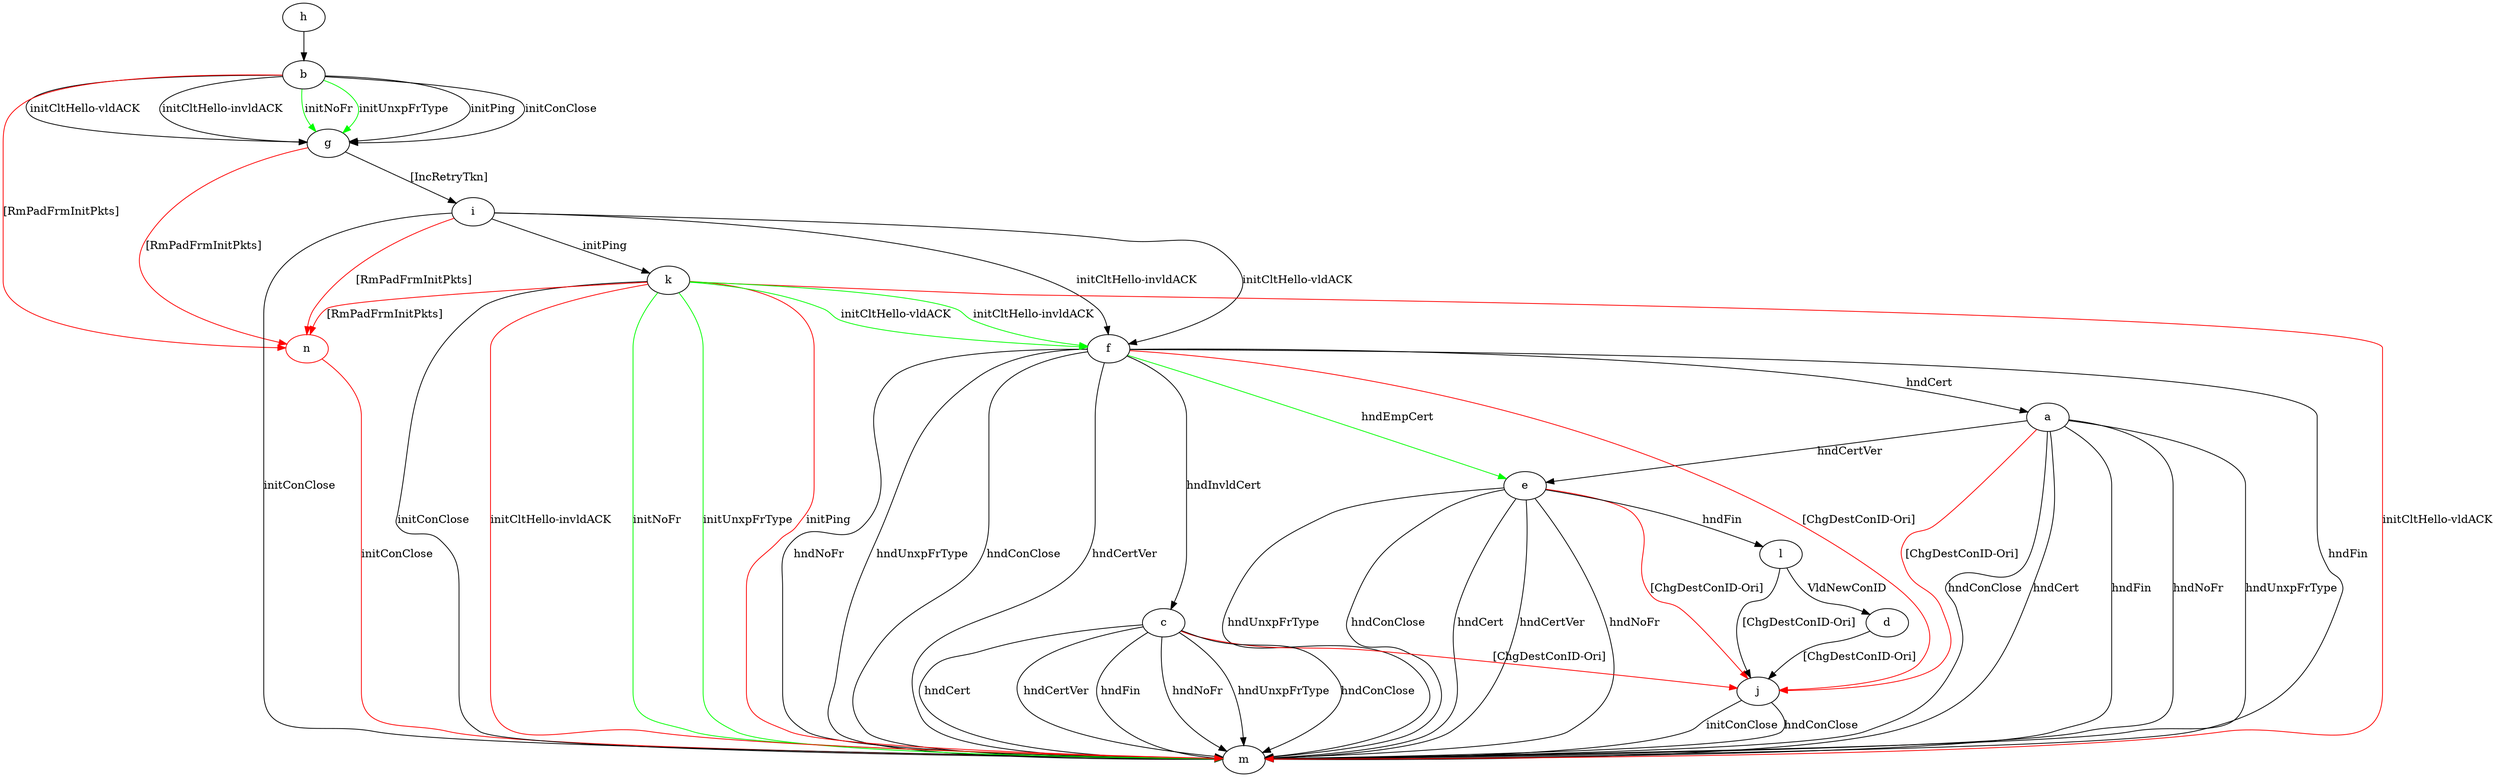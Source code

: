digraph "" {
	a -> e	[key=0,
		label="hndCertVer "];
	a -> j	[key=0,
		color=red,
		label="[ChgDestConID-Ori] "];
	a -> m	[key=0,
		label="hndFin "];
	a -> m	[key=1,
		label="hndNoFr "];
	a -> m	[key=2,
		label="hndUnxpFrType "];
	a -> m	[key=3,
		label="hndConClose "];
	a -> m	[key=4,
		label="hndCert "];
	b -> g	[key=0,
		label="initPing "];
	b -> g	[key=1,
		label="initConClose "];
	b -> g	[key=2,
		label="initCltHello-vldACK "];
	b -> g	[key=3,
		label="initCltHello-invldACK "];
	b -> g	[key=4,
		color=green,
		label="initNoFr "];
	b -> g	[key=5,
		color=green,
		label="initUnxpFrType "];
	n	[color=red];
	b -> n	[key=0,
		color=red,
		label="[RmPadFrmInitPkts] "];
	c -> j	[key=0,
		color=red,
		label="[ChgDestConID-Ori] "];
	c -> m	[key=0,
		label="hndFin "];
	c -> m	[key=1,
		label="hndNoFr "];
	c -> m	[key=2,
		label="hndUnxpFrType "];
	c -> m	[key=3,
		label="hndConClose "];
	c -> m	[key=4,
		label="hndCert "];
	c -> m	[key=5,
		label="hndCertVer "];
	d -> j	[key=0,
		label="[ChgDestConID-Ori] "];
	e -> j	[key=0,
		color=red,
		label="[ChgDestConID-Ori] "];
	e -> l	[key=0,
		label="hndFin "];
	e -> m	[key=0,
		label="hndNoFr "];
	e -> m	[key=1,
		label="hndUnxpFrType "];
	e -> m	[key=2,
		label="hndConClose "];
	e -> m	[key=3,
		label="hndCert "];
	e -> m	[key=4,
		label="hndCertVer "];
	f -> a	[key=0,
		label="hndCert "];
	f -> c	[key=0,
		label="hndInvldCert "];
	f -> e	[key=0,
		color=green,
		label="hndEmpCert "];
	f -> j	[key=0,
		color=red,
		label="[ChgDestConID-Ori] "];
	f -> m	[key=0,
		label="hndFin "];
	f -> m	[key=1,
		label="hndNoFr "];
	f -> m	[key=2,
		label="hndUnxpFrType "];
	f -> m	[key=3,
		label="hndConClose "];
	f -> m	[key=4,
		label="hndCertVer "];
	g -> i	[key=0,
		label="[IncRetryTkn] "];
	g -> n	[key=0,
		color=red,
		label="[RmPadFrmInitPkts] "];
	h -> b	[key=0];
	i -> f	[key=0,
		label="initCltHello-vldACK "];
	i -> f	[key=1,
		label="initCltHello-invldACK "];
	i -> k	[key=0,
		label="initPing "];
	i -> m	[key=0,
		label="initConClose "];
	i -> n	[key=0,
		color=red,
		label="[RmPadFrmInitPkts] "];
	j -> m	[key=0,
		label="initConClose "];
	j -> m	[key=1,
		label="hndConClose "];
	k -> f	[key=0,
		color=green,
		label="initCltHello-vldACK "];
	k -> f	[key=1,
		color=green,
		label="initCltHello-invldACK "];
	k -> m	[key=0,
		label="initConClose "];
	k -> m	[key=1,
		color=green,
		label="initNoFr "];
	k -> m	[key=2,
		color=green,
		label="initUnxpFrType "];
	k -> m	[key=3,
		color=red,
		label="initPing "];
	k -> m	[key=4,
		color=red,
		label="initCltHello-vldACK "];
	k -> m	[key=5,
		color=red,
		label="initCltHello-invldACK "];
	k -> n	[key=0,
		color=red,
		label="[RmPadFrmInitPkts] "];
	l -> d	[key=0,
		label="VldNewConID "];
	l -> j	[key=0,
		label="[ChgDestConID-Ori] "];
	n -> m	[key=0,
		color=red,
		label="initConClose "];
}
